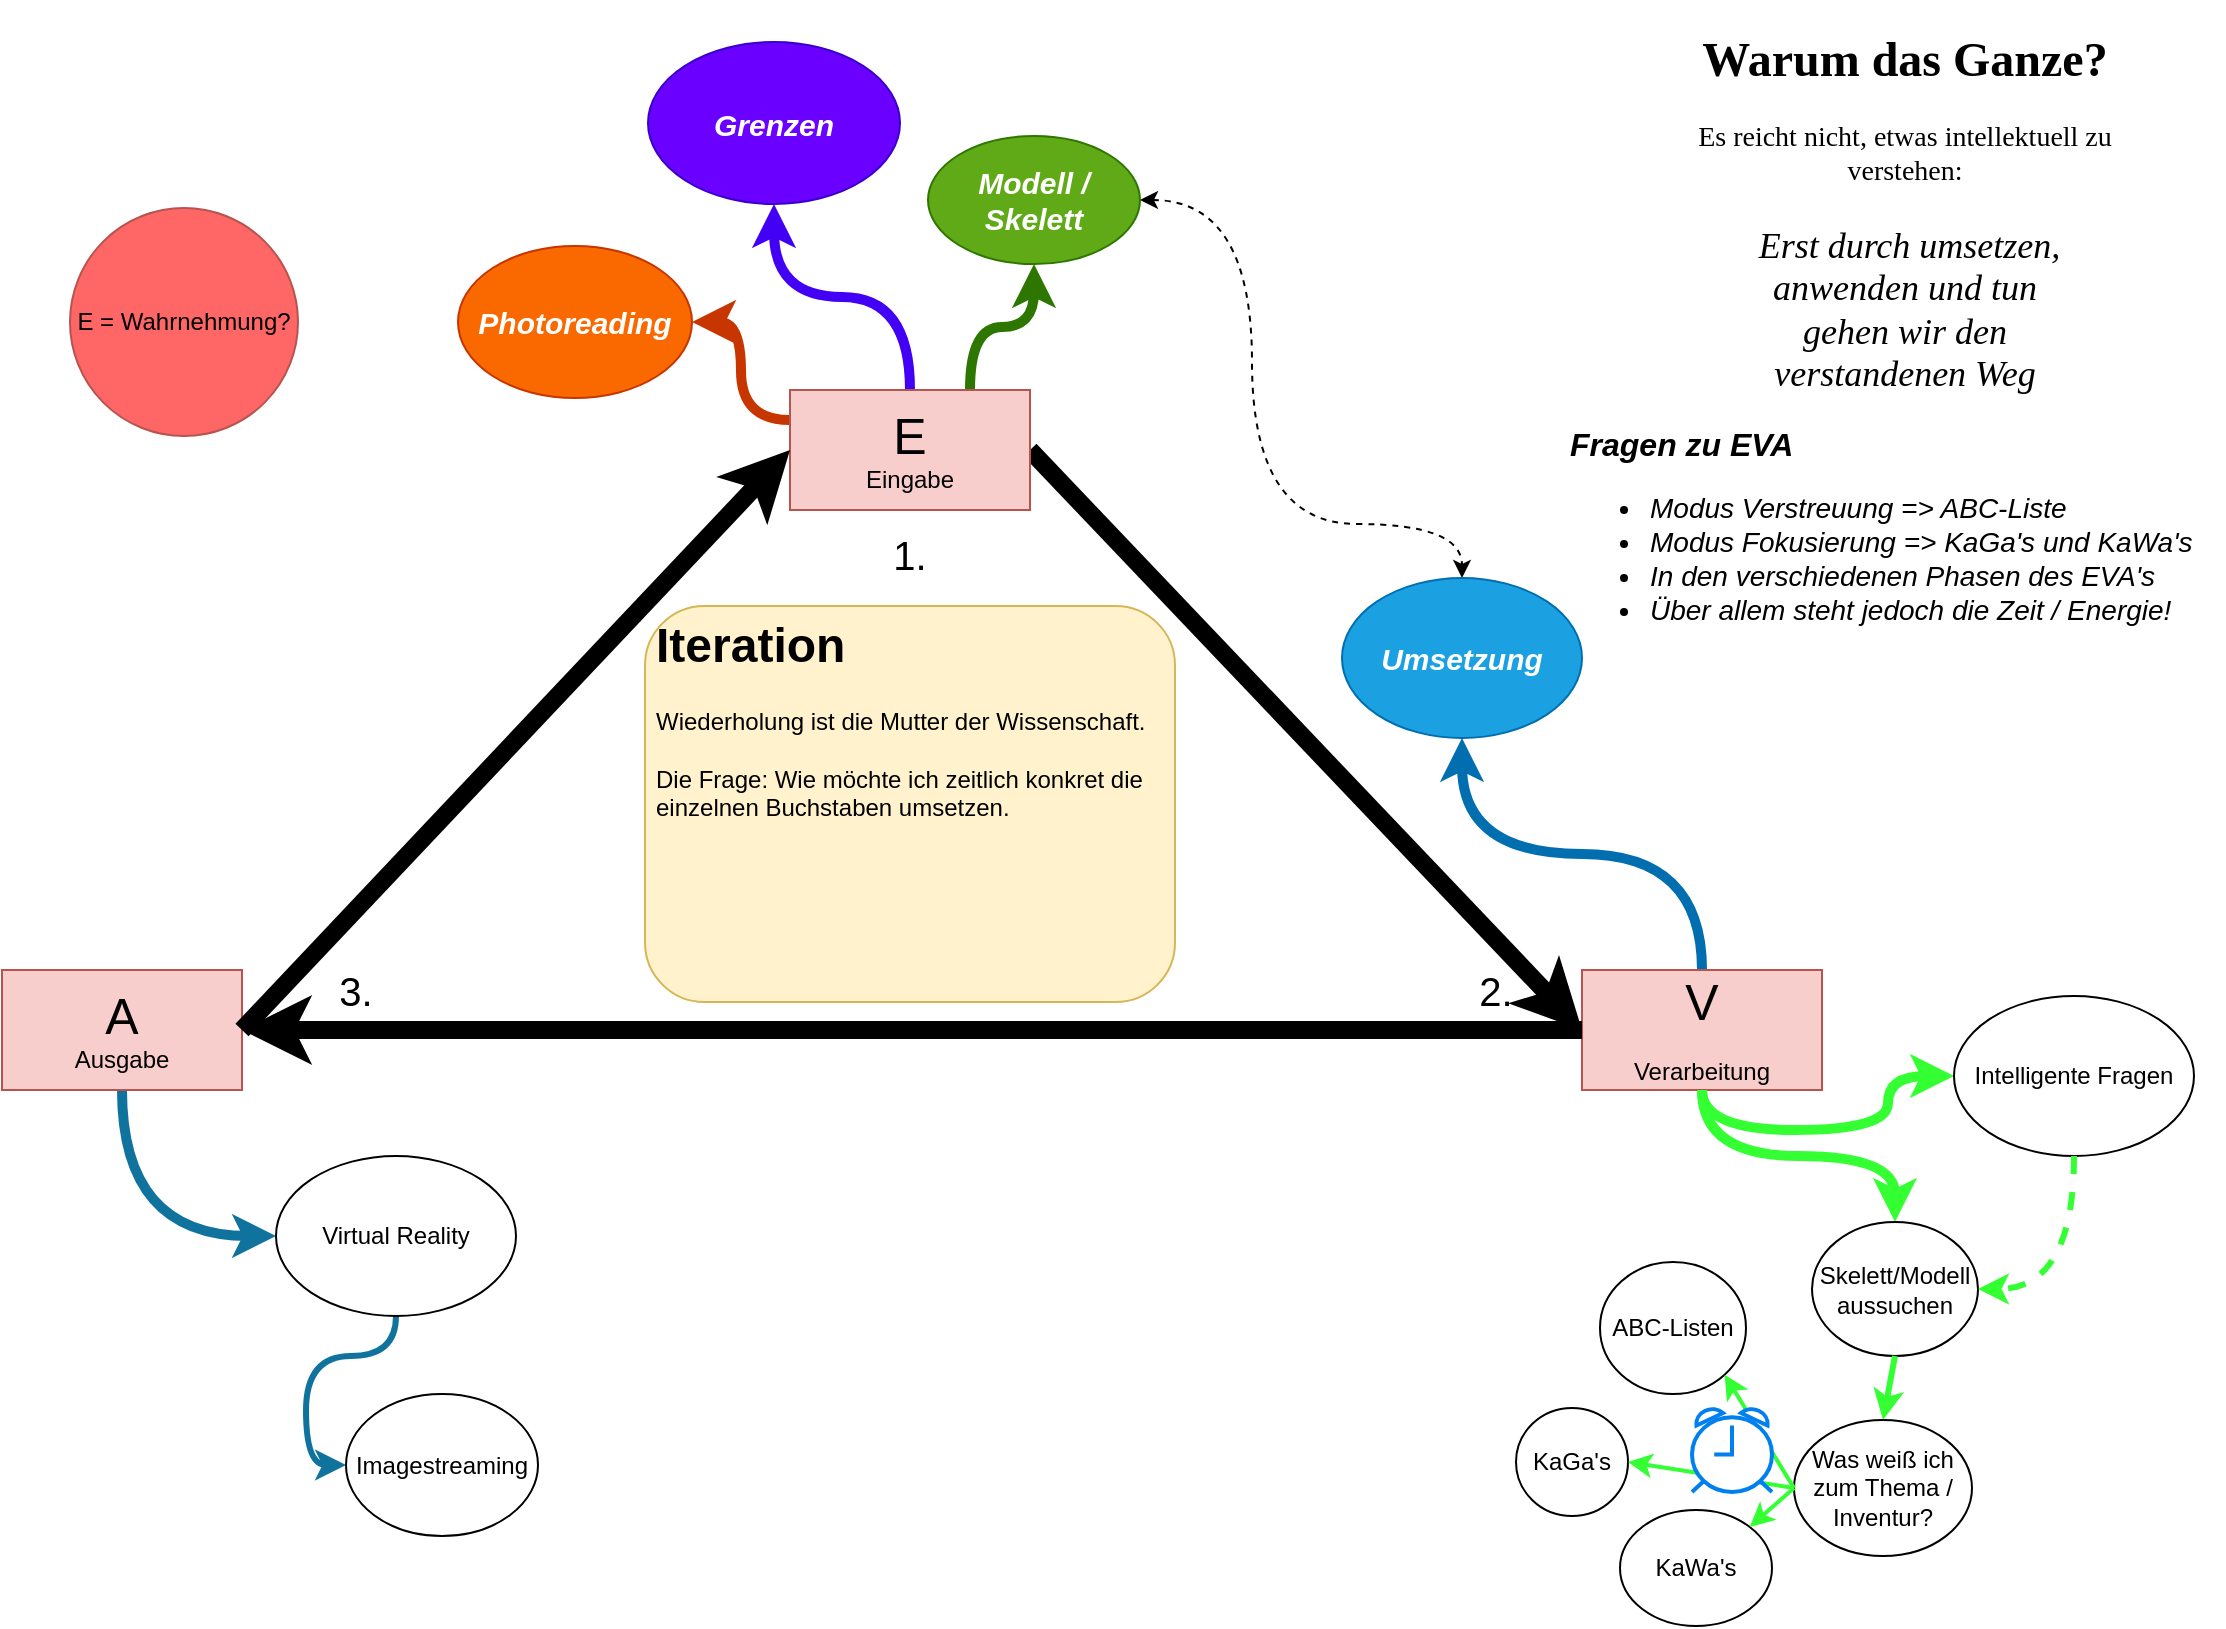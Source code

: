 <mxfile version="13.5.8" type="github">
  <diagram name="EVA" id="LGrXJrhcOQH4PXI3Mq-y">
    <mxGraphModel dx="865" dy="479" grid="0" gridSize="10" guides="1" tooltips="1" connect="1" arrows="1" fold="1" page="1" pageScale="1" pageWidth="1169" pageHeight="827" math="0" shadow="0">
      <root>
        <mxCell id="C_8bVwX5II559LBR6Ncd-0" />
        <mxCell id="C_8bVwX5II559LBR6Ncd-1" parent="C_8bVwX5II559LBR6Ncd-0" />
        <mxCell id="C_8bVwX5II559LBR6Ncd-2" style="rounded=0;orthogonalLoop=1;jettySize=auto;html=1;exitX=1;exitY=0.5;exitDx=0;exitDy=0;entryX=0;entryY=0.5;entryDx=0;entryDy=0;endArrow=classic;endFill=1;strokeWidth=9;" parent="C_8bVwX5II559LBR6Ncd-1" source="C_8bVwX5II559LBR6Ncd-6" target="C_8bVwX5II559LBR6Ncd-12" edge="1">
          <mxGeometry relative="1" as="geometry" />
        </mxCell>
        <mxCell id="C_8bVwX5II559LBR6Ncd-3" style="edgeStyle=orthogonalEdgeStyle;curved=1;rounded=0;orthogonalLoop=1;jettySize=auto;html=1;exitX=0.75;exitY=0;exitDx=0;exitDy=0;entryX=0.5;entryY=1;entryDx=0;entryDy=0;endArrow=classic;endFill=1;strokeWidth=5;startArrow=none;startFill=0;fillColor=#60a917;strokeColor=#2D7600;" parent="C_8bVwX5II559LBR6Ncd-1" source="C_8bVwX5II559LBR6Ncd-6" target="C_8bVwX5II559LBR6Ncd-14" edge="1">
          <mxGeometry relative="1" as="geometry" />
        </mxCell>
        <mxCell id="C_8bVwX5II559LBR6Ncd-4" style="edgeStyle=orthogonalEdgeStyle;rounded=0;orthogonalLoop=1;jettySize=auto;html=1;exitX=0.5;exitY=0;exitDx=0;exitDy=0;startArrow=none;startFill=0;endArrow=classic;endFill=1;strokeWidth=5;curved=1;fillColor=#6a00ff;entryX=0.5;entryY=1;entryDx=0;entryDy=0;strokeColor=#4200F5;" parent="C_8bVwX5II559LBR6Ncd-1" source="C_8bVwX5II559LBR6Ncd-6" target="C_8bVwX5II559LBR6Ncd-24" edge="1">
          <mxGeometry relative="1" as="geometry">
            <mxPoint x="367" y="165" as="targetPoint" />
          </mxGeometry>
        </mxCell>
        <mxCell id="C_8bVwX5II559LBR6Ncd-5" style="edgeStyle=orthogonalEdgeStyle;rounded=0;orthogonalLoop=1;jettySize=auto;html=1;exitX=0;exitY=0.25;exitDx=0;exitDy=0;entryX=1;entryY=0.5;entryDx=0;entryDy=0;strokeWidth=5;curved=1;fillColor=#fa6800;strokeColor=#C73500;" parent="C_8bVwX5II559LBR6Ncd-1" source="C_8bVwX5II559LBR6Ncd-6" target="C_8bVwX5II559LBR6Ncd-36" edge="1">
          <mxGeometry relative="1" as="geometry" />
        </mxCell>
        <mxCell id="C_8bVwX5II559LBR6Ncd-6" value="&lt;div&gt;&lt;font style=&quot;font-size: 25px&quot;&gt;E&lt;/font&gt;&lt;/div&gt;Eingabe" style="rounded=0;whiteSpace=wrap;html=1;fillColor=#f8cecc;strokeColor=#b85450;" parent="C_8bVwX5II559LBR6Ncd-1" vertex="1">
          <mxGeometry x="452" y="202" width="120" height="60" as="geometry" />
        </mxCell>
        <mxCell id="C_8bVwX5II559LBR6Ncd-7" style="edgeStyle=orthogonalEdgeStyle;rounded=0;orthogonalLoop=1;jettySize=auto;html=1;exitX=0.5;exitY=1;exitDx=0;exitDy=0;entryX=0;entryY=0.5;entryDx=0;entryDy=0;curved=1;strokeWidth=3;fillColor=#b1ddf0;strokeColor=#10739e;" parent="C_8bVwX5II559LBR6Ncd-1" source="C_8bVwX5II559LBR6Ncd-16" target="C_8bVwX5II559LBR6Ncd-15" edge="1">
          <mxGeometry relative="1" as="geometry" />
        </mxCell>
        <mxCell id="C_8bVwX5II559LBR6Ncd-8" style="edgeStyle=orthogonalEdgeStyle;rounded=0;orthogonalLoop=1;jettySize=auto;html=1;exitX=0.5;exitY=1;exitDx=0;exitDy=0;entryX=0;entryY=0.5;entryDx=0;entryDy=0;curved=1;strokeWidth=5;fillColor=#b1ddf0;strokeColor=#10739e;" parent="C_8bVwX5II559LBR6Ncd-1" source="C_8bVwX5II559LBR6Ncd-9" target="C_8bVwX5II559LBR6Ncd-16" edge="1">
          <mxGeometry relative="1" as="geometry" />
        </mxCell>
        <mxCell id="C_8bVwX5II559LBR6Ncd-9" value="&lt;div&gt;&lt;font style=&quot;font-size: 25px&quot;&gt;A&lt;/font&gt;&lt;/div&gt;Ausgabe" style="rounded=0;whiteSpace=wrap;html=1;fillColor=#f8cecc;strokeColor=#b85450;" parent="C_8bVwX5II559LBR6Ncd-1" vertex="1">
          <mxGeometry x="58" y="492" width="120" height="60" as="geometry" />
        </mxCell>
        <mxCell id="C_8bVwX5II559LBR6Ncd-10" style="edgeStyle=orthogonalEdgeStyle;rounded=0;orthogonalLoop=1;jettySize=auto;html=1;exitX=0.5;exitY=1;exitDx=0;exitDy=0;curved=1;strokeWidth=5;strokeColor=#33FF33;entryX=0;entryY=0.5;entryDx=0;entryDy=0;" parent="C_8bVwX5II559LBR6Ncd-1" source="C_8bVwX5II559LBR6Ncd-12" target="C_8bVwX5II559LBR6Ncd-18" edge="1">
          <mxGeometry relative="1" as="geometry">
            <mxPoint x="1030" y="497" as="targetPoint" />
          </mxGeometry>
        </mxCell>
        <mxCell id="C_8bVwX5II559LBR6Ncd-11" style="edgeStyle=orthogonalEdgeStyle;rounded=0;orthogonalLoop=1;jettySize=auto;html=1;exitX=0.5;exitY=0;exitDx=0;exitDy=0;entryX=0.5;entryY=1;entryDx=0;entryDy=0;curved=1;fillColor=#1ba1e2;strokeColor=#006EAF;strokeWidth=5;" parent="C_8bVwX5II559LBR6Ncd-1" source="C_8bVwX5II559LBR6Ncd-12" target="C_8bVwX5II559LBR6Ncd-17" edge="1">
          <mxGeometry relative="1" as="geometry" />
        </mxCell>
        <mxCell id="C_8bVwX5II559LBR6Ncd-12" value="&lt;div&gt;&lt;font style=&quot;font-size: 25px&quot;&gt;V&lt;/font&gt;&lt;font style=&quot;font-size: 12px&quot;&gt;&lt;font style=&quot;font-size: 12px&quot;&gt;&lt;font style=&quot;font-size: 12px&quot;&gt;&lt;br&gt;&lt;/font&gt;&lt;/font&gt;&lt;/font&gt;&lt;/div&gt;&lt;div&gt;&lt;font style=&quot;font-size: 12px&quot;&gt;&lt;font style=&quot;font-size: 25px&quot;&gt;&lt;font style=&quot;font-size: 12px&quot;&gt;Verarbeitung&lt;/font&gt;&lt;/font&gt;&lt;/font&gt;&lt;/div&gt;" style="rounded=0;whiteSpace=wrap;html=1;fillColor=#f8cecc;strokeColor=#b85450;" parent="C_8bVwX5II559LBR6Ncd-1" vertex="1">
          <mxGeometry x="848" y="492" width="120" height="60" as="geometry" />
        </mxCell>
        <mxCell id="C_8bVwX5II559LBR6Ncd-13" style="edgeStyle=orthogonalEdgeStyle;curved=1;rounded=0;orthogonalLoop=1;jettySize=auto;html=1;exitX=1;exitY=0.5;exitDx=0;exitDy=0;entryX=0.5;entryY=0;entryDx=0;entryDy=0;startArrow=classic;startFill=1;endArrow=classic;endFill=1;strokeWidth=1;dashed=1;" parent="C_8bVwX5II559LBR6Ncd-1" source="C_8bVwX5II559LBR6Ncd-14" target="C_8bVwX5II559LBR6Ncd-17" edge="1">
          <mxGeometry relative="1" as="geometry">
            <Array as="points">
              <mxPoint x="683" y="107" />
              <mxPoint x="683" y="269" />
              <mxPoint x="788" y="269" />
            </Array>
          </mxGeometry>
        </mxCell>
        <UserObject label="&lt;i&gt;&lt;b&gt;&lt;font style=&quot;font-size: 15px&quot;&gt;Modell / Skelett&lt;/font&gt;&lt;/b&gt;&lt;/i&gt;" link="http://127.0.0.1:8080/#OWN%20-%20Modell" id="C_8bVwX5II559LBR6Ncd-14">
          <mxCell style="ellipse;whiteSpace=wrap;html=1;fillColor=#60a917;strokeColor=#2D7600;fontColor=#ffffff;" parent="C_8bVwX5II559LBR6Ncd-1" vertex="1">
            <mxGeometry x="521" y="75" width="106" height="64" as="geometry" />
          </mxCell>
        </UserObject>
        <UserObject label="Imagestreaming" link="http://127.0.0.1:8080/#Imagestreaming" id="C_8bVwX5II559LBR6Ncd-15">
          <mxCell style="ellipse;whiteSpace=wrap;html=1;noLabel=0;container=0;treeFolding=0;treeMoving=0;comic=0;" parent="C_8bVwX5II559LBR6Ncd-1" vertex="1">
            <mxGeometry x="230" y="704" width="96" height="71" as="geometry" />
          </mxCell>
        </UserObject>
        <mxCell id="C_8bVwX5II559LBR6Ncd-16" value="Virtual Reality" style="ellipse;whiteSpace=wrap;html=1;" parent="C_8bVwX5II559LBR6Ncd-1" vertex="1">
          <mxGeometry x="195" y="585" width="120" height="80" as="geometry" />
        </mxCell>
        <UserObject label="&lt;i&gt;&lt;b&gt;&lt;font style=&quot;font-size: 15px&quot;&gt;Umsetzung&lt;/font&gt;&lt;/b&gt;&lt;/i&gt;" link="http://127.0.0.1:8080/#OWN%20-%20Begriffe" id="C_8bVwX5II559LBR6Ncd-17">
          <mxCell style="ellipse;whiteSpace=wrap;html=1;fillColor=#1ba1e2;strokeColor=#006EAF;fontColor=#ffffff;" parent="C_8bVwX5II559LBR6Ncd-1" vertex="1">
            <mxGeometry x="728" y="296" width="120" height="80" as="geometry" />
          </mxCell>
        </UserObject>
        <mxCell id="C_8bVwX5II559LBR6Ncd-18" value="Intelligente Fragen" style="ellipse;whiteSpace=wrap;html=1;" parent="C_8bVwX5II559LBR6Ncd-1" vertex="1">
          <mxGeometry x="1034" y="505" width="120" height="80" as="geometry" />
        </mxCell>
        <mxCell id="C_8bVwX5II559LBR6Ncd-19" value="ABC-Listen" style="ellipse;whiteSpace=wrap;html=1;" parent="C_8bVwX5II559LBR6Ncd-1" vertex="1">
          <mxGeometry x="857" y="638" width="73" height="66" as="geometry" />
        </mxCell>
        <mxCell id="C_8bVwX5II559LBR6Ncd-20" value="KaWa&#39;s" style="ellipse;whiteSpace=wrap;html=1;" parent="C_8bVwX5II559LBR6Ncd-1" vertex="1">
          <mxGeometry x="867" y="762" width="76" height="58" as="geometry" />
        </mxCell>
        <mxCell id="C_8bVwX5II559LBR6Ncd-21" value="KaGa&#39;s" style="ellipse;whiteSpace=wrap;html=1;" parent="C_8bVwX5II559LBR6Ncd-1" vertex="1">
          <mxGeometry x="815" y="711" width="56" height="54" as="geometry" />
        </mxCell>
        <mxCell id="C_8bVwX5II559LBR6Ncd-22" style="rounded=0;orthogonalLoop=1;jettySize=auto;html=1;exitX=0;exitY=0.5;exitDx=0;exitDy=0;entryX=1;entryY=0.5;entryDx=0;entryDy=0;endArrow=none;endFill=0;strokeWidth=9;startArrow=classic;startFill=1;" parent="C_8bVwX5II559LBR6Ncd-1" source="C_8bVwX5II559LBR6Ncd-6" target="C_8bVwX5II559LBR6Ncd-9" edge="1">
          <mxGeometry relative="1" as="geometry">
            <mxPoint x="374" y="332" as="sourcePoint" />
            <mxPoint x="650" y="622" as="targetPoint" />
          </mxGeometry>
        </mxCell>
        <mxCell id="C_8bVwX5II559LBR6Ncd-23" style="rounded=0;orthogonalLoop=1;jettySize=auto;html=1;exitX=0;exitY=0.5;exitDx=0;exitDy=0;endArrow=classic;endFill=1;entryX=1;entryY=0.5;entryDx=0;entryDy=0;strokeWidth=9;startArrow=none;startFill=0;" parent="C_8bVwX5II559LBR6Ncd-1" source="C_8bVwX5II559LBR6Ncd-12" target="C_8bVwX5II559LBR6Ncd-9" edge="1">
          <mxGeometry relative="1" as="geometry">
            <mxPoint x="462" y="242" as="sourcePoint" />
            <mxPoint x="358" y="532" as="targetPoint" />
          </mxGeometry>
        </mxCell>
        <UserObject label="&lt;i&gt;&lt;b&gt;&lt;font style=&quot;font-size: 15px&quot;&gt;Grenzen&lt;/font&gt;&lt;/b&gt;&lt;/i&gt;" link="http://127.0.0.1:8080/#OWN%20-%20Grenzen" id="C_8bVwX5II559LBR6Ncd-24">
          <mxCell style="ellipse;whiteSpace=wrap;html=1;fillColor=#6a00ff;strokeColor=#3700CC;fontColor=#ffffff;" parent="C_8bVwX5II559LBR6Ncd-1" vertex="1">
            <mxGeometry x="381" y="28" width="126" height="81" as="geometry" />
          </mxCell>
        </UserObject>
        <mxCell id="C_8bVwX5II559LBR6Ncd-25" value="&lt;font style=&quot;font-size: 20px&quot;&gt;1.&lt;/font&gt;" style="text;html=1;strokeColor=none;fillColor=none;align=center;verticalAlign=middle;whiteSpace=wrap;rounded=0;" parent="C_8bVwX5II559LBR6Ncd-1" vertex="1">
          <mxGeometry x="492" y="274" width="40" height="20" as="geometry" />
        </mxCell>
        <mxCell id="C_8bVwX5II559LBR6Ncd-26" value="&lt;font style=&quot;font-size: 20px&quot;&gt;2.&lt;/font&gt;" style="text;html=1;strokeColor=none;fillColor=none;align=center;verticalAlign=middle;whiteSpace=wrap;rounded=0;" parent="C_8bVwX5II559LBR6Ncd-1" vertex="1">
          <mxGeometry x="785" y="492" width="40" height="20" as="geometry" />
        </mxCell>
        <mxCell id="C_8bVwX5II559LBR6Ncd-27" value="&lt;font style=&quot;font-size: 20px&quot;&gt;3.&lt;/font&gt;" style="text;html=1;strokeColor=none;fillColor=none;align=center;verticalAlign=middle;whiteSpace=wrap;rounded=0;" parent="C_8bVwX5II559LBR6Ncd-1" vertex="1">
          <mxGeometry x="215" y="492" width="40" height="20" as="geometry" />
        </mxCell>
        <mxCell id="C_8bVwX5II559LBR6Ncd-28" style="edgeStyle=orthogonalEdgeStyle;rounded=0;orthogonalLoop=1;jettySize=auto;html=1;exitX=0.5;exitY=1;exitDx=0;exitDy=0;entryX=0.5;entryY=0;entryDx=0;entryDy=0;curved=1;strokeColor=#33FF33;strokeWidth=5;" parent="C_8bVwX5II559LBR6Ncd-1" source="C_8bVwX5II559LBR6Ncd-12" target="C_8bVwX5II559LBR6Ncd-29" edge="1">
          <mxGeometry relative="1" as="geometry">
            <mxPoint x="931" y="774" as="sourcePoint" />
          </mxGeometry>
        </mxCell>
        <mxCell id="C_8bVwX5II559LBR6Ncd-29" value="Skelett/Modell aussuchen" style="ellipse;whiteSpace=wrap;html=1;" parent="C_8bVwX5II559LBR6Ncd-1" vertex="1">
          <mxGeometry x="963" y="618" width="83" height="67" as="geometry" />
        </mxCell>
        <mxCell id="C_8bVwX5II559LBR6Ncd-30" style="rounded=0;orthogonalLoop=1;jettySize=auto;html=1;exitX=0.5;exitY=1;exitDx=0;exitDy=0;entryX=0.5;entryY=0;entryDx=0;entryDy=0;strokeColor=#33FF33;strokeWidth=3;" parent="C_8bVwX5II559LBR6Ncd-1" source="C_8bVwX5II559LBR6Ncd-29" target="C_8bVwX5II559LBR6Ncd-31" edge="1">
          <mxGeometry relative="1" as="geometry">
            <mxPoint x="764" y="802" as="sourcePoint" />
          </mxGeometry>
        </mxCell>
        <mxCell id="C_8bVwX5II559LBR6Ncd-31" value="Was weiß ich zum Thema / Inventur?" style="ellipse;whiteSpace=wrap;html=1;" parent="C_8bVwX5II559LBR6Ncd-1" vertex="1">
          <mxGeometry x="954" y="717" width="89" height="68" as="geometry" />
        </mxCell>
        <mxCell id="C_8bVwX5II559LBR6Ncd-32" style="rounded=0;orthogonalLoop=1;jettySize=auto;html=1;exitX=0;exitY=0.5;exitDx=0;exitDy=0;entryX=1;entryY=0;entryDx=0;entryDy=0;strokeColor=#33FF33;strokeWidth=2;" parent="C_8bVwX5II559LBR6Ncd-1" source="C_8bVwX5II559LBR6Ncd-31" target="C_8bVwX5II559LBR6Ncd-20" edge="1">
          <mxGeometry relative="1" as="geometry">
            <mxPoint x="794.026" y="712.284" as="sourcePoint" />
            <mxPoint x="910.1" y="678" as="targetPoint" />
          </mxGeometry>
        </mxCell>
        <mxCell id="C_8bVwX5II559LBR6Ncd-33" style="rounded=0;orthogonalLoop=1;jettySize=auto;html=1;exitX=0;exitY=0.5;exitDx=0;exitDy=0;entryX=1;entryY=0.5;entryDx=0;entryDy=0;strokeColor=#33FF33;strokeWidth=2;" parent="C_8bVwX5II559LBR6Ncd-1" source="C_8bVwX5II559LBR6Ncd-31" target="C_8bVwX5II559LBR6Ncd-21" edge="1">
          <mxGeometry relative="1" as="geometry">
            <mxPoint x="864" y="699" as="sourcePoint" />
            <mxPoint x="773" y="711" as="targetPoint" />
          </mxGeometry>
        </mxCell>
        <mxCell id="C_8bVwX5II559LBR6Ncd-34" style="rounded=0;orthogonalLoop=1;jettySize=auto;html=1;exitX=0;exitY=0.5;exitDx=0;exitDy=0;entryX=1;entryY=1;entryDx=0;entryDy=0;strokeColor=#33FF33;strokeWidth=2;" parent="C_8bVwX5II559LBR6Ncd-1" source="C_8bVwX5II559LBR6Ncd-31" target="C_8bVwX5II559LBR6Ncd-19" edge="1">
          <mxGeometry relative="1" as="geometry">
            <mxPoint x="882" y="689" as="sourcePoint" />
            <mxPoint x="791" y="701" as="targetPoint" />
          </mxGeometry>
        </mxCell>
        <object label="&lt;h1&gt;Iteration&lt;br&gt;&lt;/h1&gt;&lt;div&gt;Wiederholung ist die Mutter der Wissenschaft.&lt;/div&gt;&lt;div&gt;&lt;br&gt;&lt;/div&gt;&lt;div&gt;Die Frage: Wie möchte ich zeitlich konkret die einzelnen Buchstaben umsetzen.&lt;/div&gt;&lt;div&gt;&lt;br&gt;&lt;/div&gt;&lt;div&gt;&lt;br&gt;&lt;/div&gt;" id="C_8bVwX5II559LBR6Ncd-35">
          <mxCell style="text;html=1;strokeColor=#d6b656;fillColor=#fff2cc;spacing=5;spacingTop=-20;whiteSpace=wrap;overflow=hidden;rounded=1;" parent="C_8bVwX5II559LBR6Ncd-1" vertex="1">
            <mxGeometry x="379.5" y="310" width="265" height="198" as="geometry" />
          </mxCell>
        </object>
        <UserObject label="&lt;font style=&quot;font-size: 15px&quot;&gt;&lt;b&gt;&lt;i&gt;Photoreading&lt;/i&gt;&lt;/b&gt;&lt;/font&gt;" link="https://1drv.ms/b/s!AnAzeiSFc--Uh9o2wIYooI-SM2pa7w?e=JApZZM" id="C_8bVwX5II559LBR6Ncd-36">
          <mxCell style="ellipse;whiteSpace=wrap;html=1;fillColor=#fa6800;strokeColor=#C73500;fontColor=#ffffff;" parent="C_8bVwX5II559LBR6Ncd-1" vertex="1">
            <mxGeometry x="286" y="130" width="117" height="76" as="geometry" />
          </mxCell>
        </UserObject>
        <mxCell id="C_8bVwX5II559LBR6Ncd-37" value="&lt;h1 align=&quot;center&quot;&gt;&lt;font face=&quot;Comic Sans MS&quot;&gt;Warum das Ganze?&lt;/font&gt;&lt;/h1&gt;&lt;div align=&quot;center&quot;&gt;&lt;font style=&quot;font-size: 14px&quot; face=&quot;Comic Sans MS&quot;&gt;Es reicht nicht, etwas intellektuell zu verstehen:&lt;/font&gt;&lt;/div&gt;&lt;div align=&quot;center&quot;&gt;&lt;blockquote style=&quot;font-size: 18px&quot;&gt;&lt;div&gt;&lt;span style=&quot;background-color: rgb(255 , 255 , 255)&quot;&gt;&lt;font style=&quot;font-size: 18px&quot; face=&quot;Times New Roman&quot;&gt;&lt;i&gt;&amp;nbsp;Erst durch umsetzen, anwenden und tun gehen wir den verstandenen Weg &lt;/i&gt;&lt;/font&gt;&lt;/span&gt;&lt;font face=&quot;Comic Sans MS&quot;&gt;&lt;br&gt;&lt;/font&gt;&lt;/div&gt;&lt;/blockquote&gt;&lt;/div&gt;" style="text;html=1;spacing=5;spacingTop=-20;whiteSpace=wrap;overflow=hidden;rounded=0;" parent="C_8bVwX5II559LBR6Ncd-1" vertex="1">
          <mxGeometry x="879" y="17" width="259" height="219" as="geometry" />
        </mxCell>
        <mxCell id="x4UegTdwX4822yDoSENV-0" value="&lt;div&gt;E = Wahrnehmung?&lt;/div&gt;" style="ellipse;whiteSpace=wrap;html=1;aspect=fixed;strokeColor=#b85450;fillColor=#FF6666;" parent="C_8bVwX5II559LBR6Ncd-1" vertex="1">
          <mxGeometry x="92" y="111" width="114" height="114" as="geometry" />
        </mxCell>
        <mxCell id="32zvGT-OXNGZqhHEBp1y-0" value="&lt;font size=&quot;1&quot;&gt;&lt;b style=&quot;font-size: 16px&quot;&gt;Fragen zu EVA&lt;/b&gt;&lt;/font&gt;&lt;br style=&quot;font-size: 14px&quot;&gt;&lt;ul style=&quot;font-size: 14px&quot;&gt;&lt;li style=&quot;font-size: 14px&quot;&gt;Modus Verstreuung =&amp;gt; ABC-Liste&lt;br style=&quot;font-size: 14px&quot;&gt;&lt;/li&gt;&lt;li style=&quot;font-size: 14px&quot;&gt;Modus Fokusierung =&amp;gt; KaGa&#39;s und KaWa&#39;s&lt;br style=&quot;font-size: 14px&quot;&gt;&lt;/li&gt;&lt;li style=&quot;font-size: 14px&quot;&gt;In den verschiedenen Phasen des EVA&#39;s&lt;/li&gt;&lt;li style=&quot;font-size: 14px&quot;&gt;Über allem steht jedoch die Zeit / Energie!&lt;br style=&quot;font-size: 14px&quot;&gt;&lt;/li&gt;&lt;/ul&gt;" style="text;html=1;strokeColor=none;fillColor=none;align=left;verticalAlign=top;whiteSpace=wrap;rounded=0;horizontal=1;fontSize=14;fontStyle=2" parent="C_8bVwX5II559LBR6Ncd-1" vertex="1">
          <mxGeometry x="840" y="213" width="329" height="113" as="geometry" />
        </mxCell>
        <mxCell id="KvtZH145KzSEb8ErNgZU-0" style="edgeStyle=orthogonalEdgeStyle;rounded=0;orthogonalLoop=1;jettySize=auto;html=1;exitX=0.5;exitY=1;exitDx=0;exitDy=0;curved=1;strokeWidth=3;strokeColor=#33FF33;entryX=1;entryY=0.5;entryDx=0;entryDy=0;dashed=1;" edge="1" parent="C_8bVwX5II559LBR6Ncd-1" source="C_8bVwX5II559LBR6Ncd-18" target="C_8bVwX5II559LBR6Ncd-29">
          <mxGeometry relative="1" as="geometry">
            <mxPoint x="1095" y="642" as="sourcePoint" />
            <mxPoint x="1221" y="635" as="targetPoint" />
          </mxGeometry>
        </mxCell>
        <mxCell id="KvtZH145KzSEb8ErNgZU-1" value="" style="html=1;verticalLabelPosition=bottom;align=center;labelBackgroundColor=#ffffff;verticalAlign=top;strokeWidth=2;strokeColor=#0080F0;shadow=0;dashed=0;shape=mxgraph.ios7.icons.alarm_clock;" vertex="1" parent="C_8bVwX5II559LBR6Ncd-1">
          <mxGeometry x="903" y="711" width="40" height="42" as="geometry" />
        </mxCell>
      </root>
    </mxGraphModel>
  </diagram>
</mxfile>
